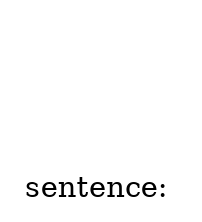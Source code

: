 digraph {
label="sentence: "
node [shape=circle];
compound=true;
rank1 [style = invis];
{
rank = same;
node [shape=box];
rank1 
 [style = invis];
}
}
